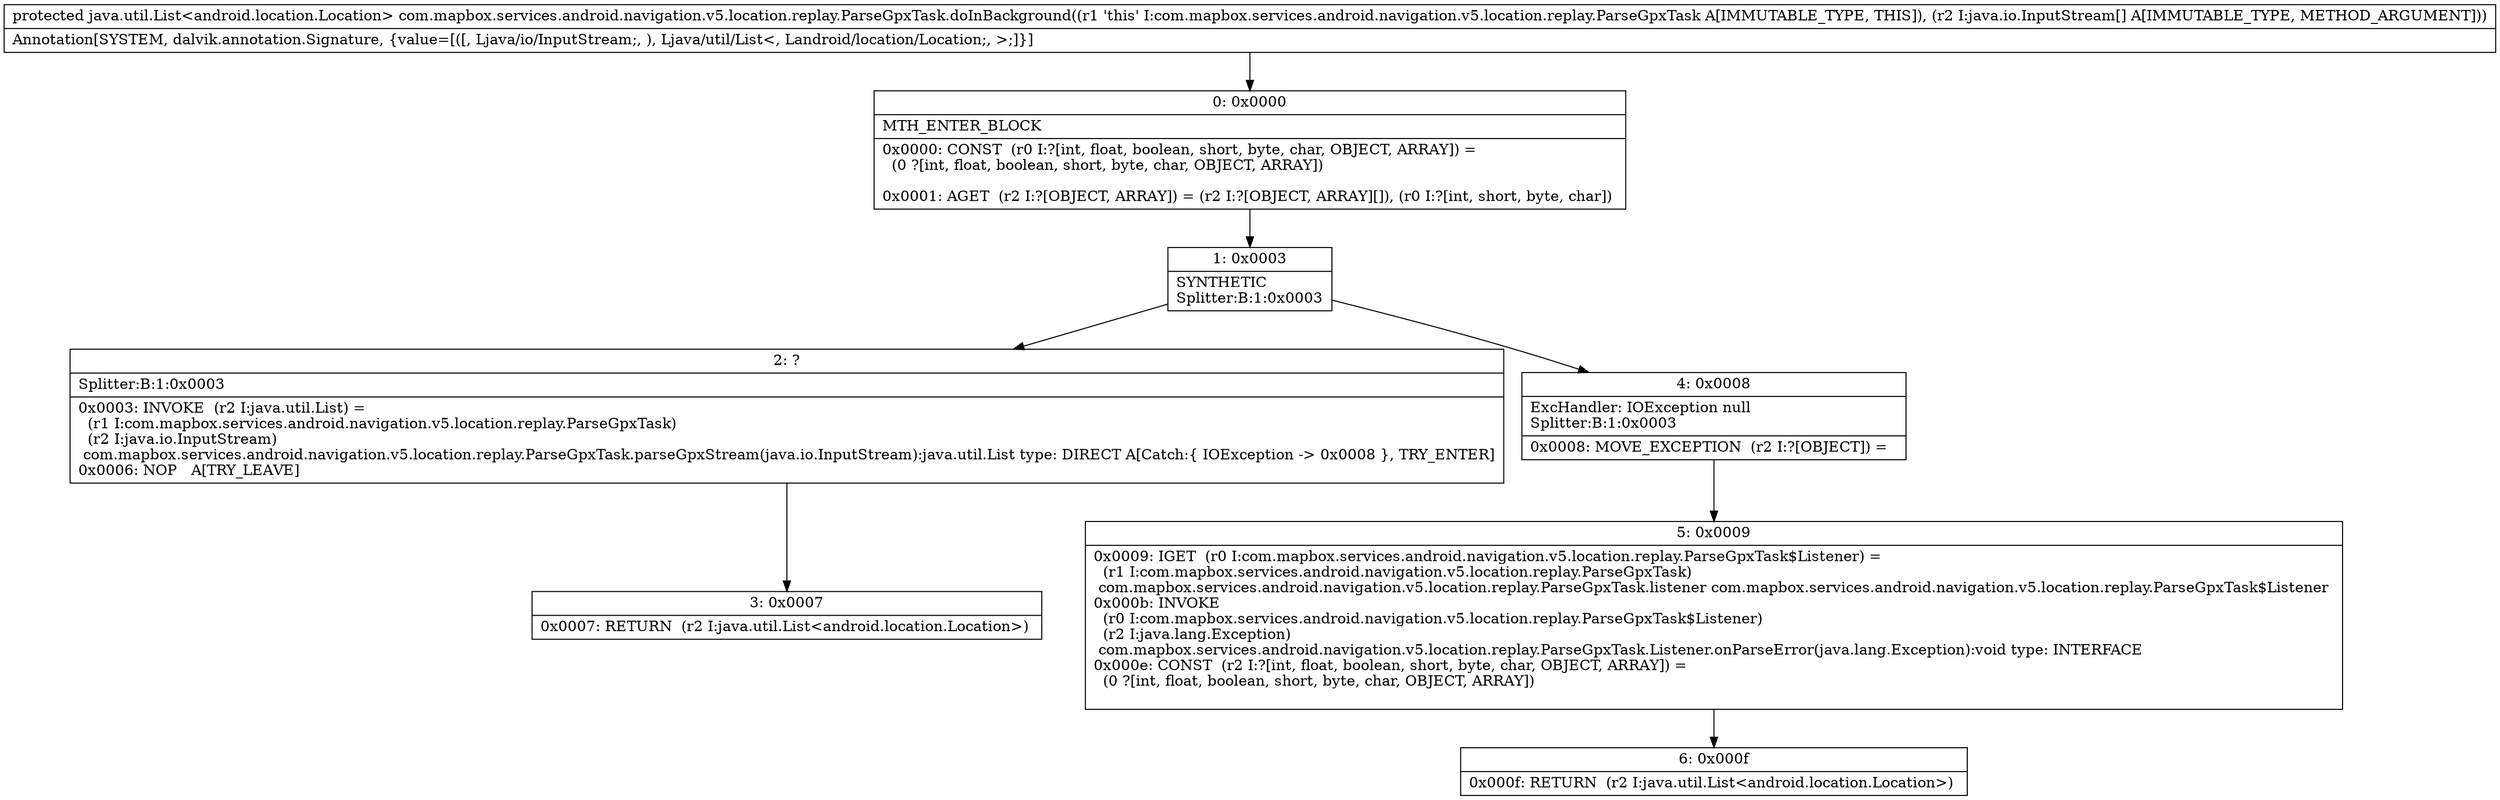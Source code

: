 digraph "CFG forcom.mapbox.services.android.navigation.v5.location.replay.ParseGpxTask.doInBackground([Ljava\/io\/InputStream;)Ljava\/util\/List;" {
Node_0 [shape=record,label="{0\:\ 0x0000|MTH_ENTER_BLOCK\l|0x0000: CONST  (r0 I:?[int, float, boolean, short, byte, char, OBJECT, ARRAY]) = \l  (0 ?[int, float, boolean, short, byte, char, OBJECT, ARRAY])\l \l0x0001: AGET  (r2 I:?[OBJECT, ARRAY]) = (r2 I:?[OBJECT, ARRAY][]), (r0 I:?[int, short, byte, char]) \l}"];
Node_1 [shape=record,label="{1\:\ 0x0003|SYNTHETIC\lSplitter:B:1:0x0003\l}"];
Node_2 [shape=record,label="{2\:\ ?|Splitter:B:1:0x0003\l|0x0003: INVOKE  (r2 I:java.util.List) = \l  (r1 I:com.mapbox.services.android.navigation.v5.location.replay.ParseGpxTask)\l  (r2 I:java.io.InputStream)\l com.mapbox.services.android.navigation.v5.location.replay.ParseGpxTask.parseGpxStream(java.io.InputStream):java.util.List type: DIRECT A[Catch:\{ IOException \-\> 0x0008 \}, TRY_ENTER]\l0x0006: NOP   A[TRY_LEAVE]\l}"];
Node_3 [shape=record,label="{3\:\ 0x0007|0x0007: RETURN  (r2 I:java.util.List\<android.location.Location\>) \l}"];
Node_4 [shape=record,label="{4\:\ 0x0008|ExcHandler: IOException null\lSplitter:B:1:0x0003\l|0x0008: MOVE_EXCEPTION  (r2 I:?[OBJECT]) =  \l}"];
Node_5 [shape=record,label="{5\:\ 0x0009|0x0009: IGET  (r0 I:com.mapbox.services.android.navigation.v5.location.replay.ParseGpxTask$Listener) = \l  (r1 I:com.mapbox.services.android.navigation.v5.location.replay.ParseGpxTask)\l com.mapbox.services.android.navigation.v5.location.replay.ParseGpxTask.listener com.mapbox.services.android.navigation.v5.location.replay.ParseGpxTask$Listener \l0x000b: INVOKE  \l  (r0 I:com.mapbox.services.android.navigation.v5.location.replay.ParseGpxTask$Listener)\l  (r2 I:java.lang.Exception)\l com.mapbox.services.android.navigation.v5.location.replay.ParseGpxTask.Listener.onParseError(java.lang.Exception):void type: INTERFACE \l0x000e: CONST  (r2 I:?[int, float, boolean, short, byte, char, OBJECT, ARRAY]) = \l  (0 ?[int, float, boolean, short, byte, char, OBJECT, ARRAY])\l \l}"];
Node_6 [shape=record,label="{6\:\ 0x000f|0x000f: RETURN  (r2 I:java.util.List\<android.location.Location\>) \l}"];
MethodNode[shape=record,label="{protected java.util.List\<android.location.Location\> com.mapbox.services.android.navigation.v5.location.replay.ParseGpxTask.doInBackground((r1 'this' I:com.mapbox.services.android.navigation.v5.location.replay.ParseGpxTask A[IMMUTABLE_TYPE, THIS]), (r2 I:java.io.InputStream[] A[IMMUTABLE_TYPE, METHOD_ARGUMENT]))  | Annotation[SYSTEM, dalvik.annotation.Signature, \{value=[([, Ljava\/io\/InputStream;, ), Ljava\/util\/List\<, Landroid\/location\/Location;, \>;]\}]\l}"];
MethodNode -> Node_0;
Node_0 -> Node_1;
Node_1 -> Node_2;
Node_1 -> Node_4;
Node_2 -> Node_3;
Node_4 -> Node_5;
Node_5 -> Node_6;
}

